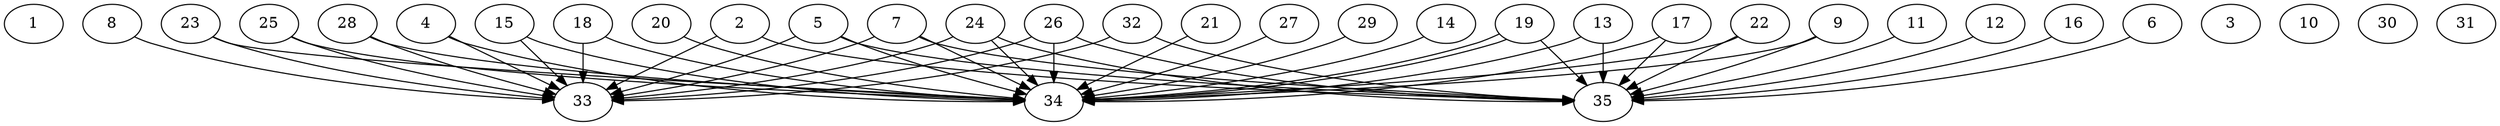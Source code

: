 // DAG automatically generated by daggen at Thu Oct  3 14:05:37 2019
// ./daggen --dot -n 35 --ccr 0.4 --fat 0.9 --regular 0.5 --density 0.7 --mindata 5242880 --maxdata 52428800 
digraph G {
  1 [size="77286400", alpha="0.00", expect_size="30914560"] 
  2 [size="119936000", alpha="0.09", expect_size="47974400"] 
  2 -> 33 [size ="47974400"]
  2 -> 35 [size ="47974400"]
  3 [size="21291520", alpha="0.13", expect_size="8516608"] 
  4 [size="85376000", alpha="0.11", expect_size="34150400"] 
  4 -> 33 [size ="34150400"]
  4 -> 34 [size ="34150400"]
  5 [size="91225600", alpha="0.08", expect_size="36490240"] 
  5 -> 33 [size ="36490240"]
  5 -> 34 [size ="36490240"]
  5 -> 35 [size ="36490240"]
  6 [size="92436480", alpha="0.13", expect_size="36974592"] 
  6 -> 35 [size ="36974592"]
  7 [size="35522560", alpha="0.17", expect_size="14209024"] 
  7 -> 33 [size ="14209024"]
  7 -> 34 [size ="14209024"]
  7 -> 35 [size ="14209024"]
  8 [size="89443840", alpha="0.16", expect_size="35777536"] 
  8 -> 33 [size ="35777536"]
  9 [size="62323200", alpha="0.18", expect_size="24929280"] 
  9 -> 34 [size ="24929280"]
  9 -> 35 [size ="24929280"]
  10 [size="61895680", alpha="0.16", expect_size="24758272"] 
  11 [size="70863360", alpha="0.07", expect_size="28345344"] 
  11 -> 35 [size ="28345344"]
  12 [size="73259520", alpha="0.05", expect_size="29303808"] 
  12 -> 35 [size ="29303808"]
  13 [size="126202880", alpha="0.09", expect_size="50481152"] 
  13 -> 34 [size ="50481152"]
  13 -> 35 [size ="50481152"]
  14 [size="86338560", alpha="0.06", expect_size="34535424"] 
  14 -> 34 [size ="34535424"]
  15 [size="33820160", alpha="0.05", expect_size="13528064"] 
  15 -> 33 [size ="13528064"]
  15 -> 34 [size ="13528064"]
  16 [size="81707520", alpha="0.10", expect_size="32683008"] 
  16 -> 35 [size ="32683008"]
  17 [size="43189760", alpha="0.18", expect_size="17275904"] 
  17 -> 34 [size ="17275904"]
  17 -> 35 [size ="17275904"]
  18 [size="25400320", alpha="0.05", expect_size="10160128"] 
  18 -> 33 [size ="10160128"]
  18 -> 34 [size ="10160128"]
  19 [size="121011200", alpha="0.12", expect_size="48404480"] 
  19 -> 34 [size ="48404480"]
  19 -> 34 [size ="48404480"]
  19 -> 35 [size ="48404480"]
  20 [size="111052800", alpha="0.00", expect_size="44421120"] 
  20 -> 34 [size ="44421120"]
  21 [size="85585920", alpha="0.20", expect_size="34234368"] 
  21 -> 34 [size ="34234368"]
  22 [size="125954560", alpha="0.17", expect_size="50381824"] 
  22 -> 34 [size ="50381824"]
  22 -> 35 [size ="50381824"]
  23 [size="36835840", alpha="0.16", expect_size="14734336"] 
  23 -> 33 [size ="14734336"]
  23 -> 34 [size ="14734336"]
  24 [size="89927680", alpha="0.08", expect_size="35971072"] 
  24 -> 33 [size ="35971072"]
  24 -> 34 [size ="35971072"]
  24 -> 35 [size ="35971072"]
  25 [size="123699200", alpha="0.12", expect_size="49479680"] 
  25 -> 33 [size ="49479680"]
  25 -> 34 [size ="49479680"]
  26 [size="35468800", alpha="0.10", expect_size="14187520"] 
  26 -> 33 [size ="14187520"]
  26 -> 34 [size ="14187520"]
  26 -> 35 [size ="14187520"]
  27 [size="93207040", alpha="0.12", expect_size="37282816"] 
  27 -> 34 [size ="37282816"]
  28 [size="79183360", alpha="0.06", expect_size="31673344"] 
  28 -> 33 [size ="31673344"]
  28 -> 34 [size ="31673344"]
  29 [size="111503360", alpha="0.09", expect_size="44601344"] 
  29 -> 34 [size ="44601344"]
  30 [size="61619200", alpha="0.01", expect_size="24647680"] 
  31 [size="62584320", alpha="0.02", expect_size="25033728"] 
  32 [size="60615680", alpha="0.13", expect_size="24246272"] 
  32 -> 33 [size ="24246272"]
  32 -> 35 [size ="24246272"]
  33 [size="44574720", alpha="0.04", expect_size="17829888"] 
  34 [size="22648320", alpha="0.07", expect_size="9059328"] 
  35 [size="67110400", alpha="0.13", expect_size="26844160"] 
}
